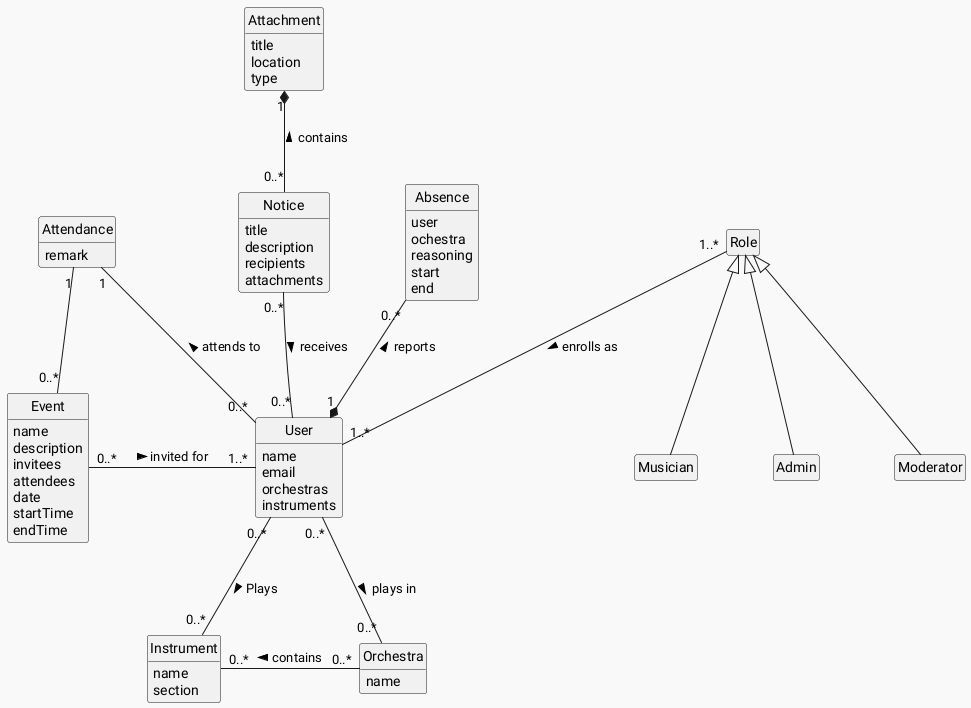 @startuml domain model
skinparam style strictuml
skinparam DefaultFontName Roboto
skinparam backgroundColor #FAF9F9
skinparam ranksep 75
skinparam nodesep 75

hide empty members

class User {
name
email
orchestras
instruments
}

class Absence {
user
ochestra
reasoning
start
end
}
class Instrument {
name
section
}
class Notice {
title
description
recipients
attachments
}

class Attachment {
title
location
type
}
class Role
class Musician
class Admin
class Moderator

class Event {
name
description
invitees
attendees
date
startTime
endTime
}

class Orchestra {
name
}

class Attendance {
remark
}

Role <|-- Musician
Role <|-- Moderator
Role <|-- Admin

User "1..*" -u- "1..*" Role: enrolls as <
User "1" *-u- "0..*" Absence: reports >
User "0..*" -u- "0..*" Notice: receives <
User "0..*" -d- "0..*" Instrument: Plays >
User "1..*" -l- "0..*" Event: invited for <
User "0..*" -l- "1" Attendance: attends to >
User "0..*" -r- "0..*" Orchestra: plays in >

Notice "0..*" -u-* "1" Attachment: contains >

Instrument "0..*" -r- "0..*" Orchestra: contains <

Attendance "1" -- "0..*" Event
@enduml
